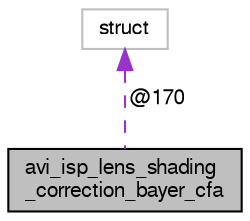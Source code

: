 digraph "avi_isp_lens_shading_correction_bayer_cfa"
{
  edge [fontname="FreeSans",fontsize="10",labelfontname="FreeSans",labelfontsize="10"];
  node [fontname="FreeSans",fontsize="10",shape=record];
  Node1 [label="avi_isp_lens_shading\l_correction_bayer_cfa",height=0.2,width=0.4,color="black", fillcolor="grey75", style="filled", fontcolor="black"];
  Node2 -> Node1 [dir="back",color="darkorchid3",fontsize="10",style="dashed",label=" @170" ,fontname="FreeSans"];
  Node2 [label="struct",height=0.2,width=0.4,color="grey75", fillcolor="white", style="filled"];
}

